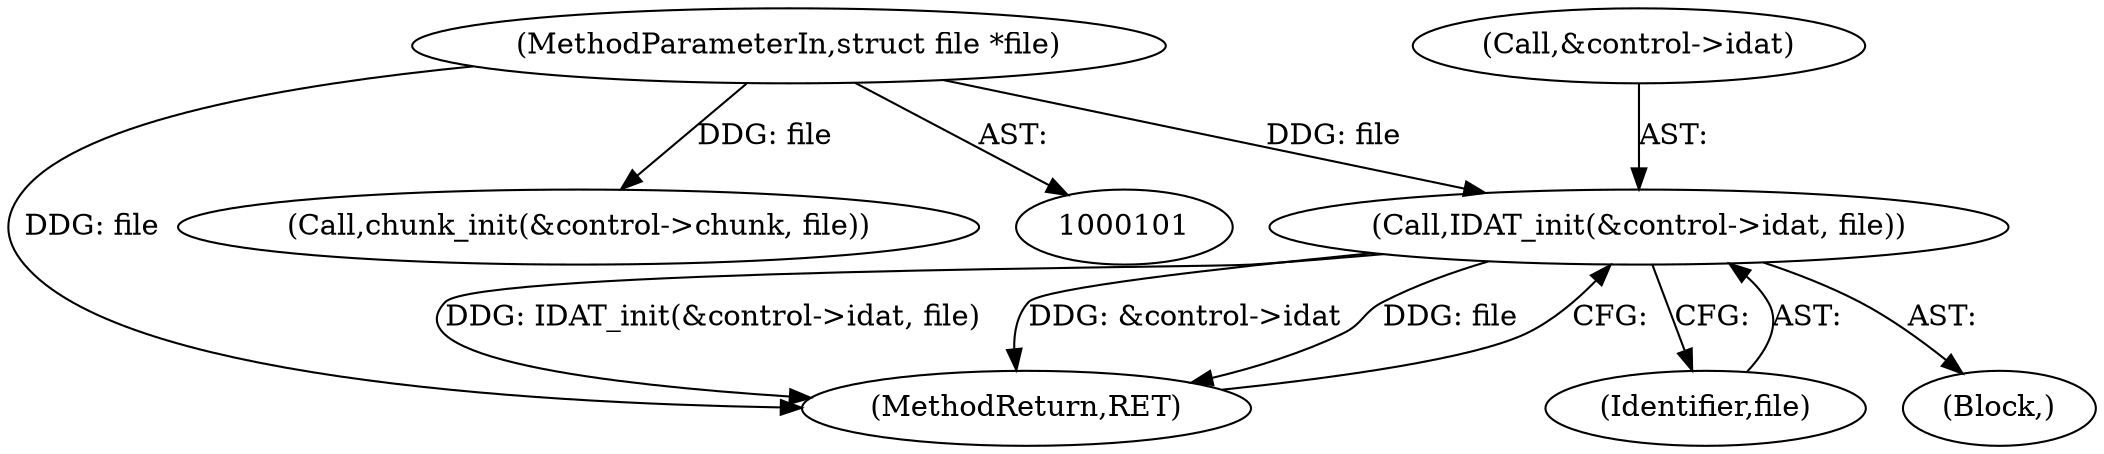 digraph "0_Android_9d4853418ab2f754c2b63e091c29c5529b8b86ca_163@pointer" {
"1000114" [label="(Call,IDAT_init(&control->idat, file))"];
"1000102" [label="(MethodParameterIn,struct file *file)"];
"1000107" [label="(Block,)"];
"1000134" [label="(MethodReturn,RET)"];
"1000115" [label="(Call,&control->idat)"];
"1000128" [label="(Call,chunk_init(&control->chunk, file))"];
"1000119" [label="(Identifier,file)"];
"1000102" [label="(MethodParameterIn,struct file *file)"];
"1000114" [label="(Call,IDAT_init(&control->idat, file))"];
"1000114" -> "1000107"  [label="AST: "];
"1000114" -> "1000119"  [label="CFG: "];
"1000115" -> "1000114"  [label="AST: "];
"1000119" -> "1000114"  [label="AST: "];
"1000134" -> "1000114"  [label="CFG: "];
"1000114" -> "1000134"  [label="DDG: IDAT_init(&control->idat, file)"];
"1000114" -> "1000134"  [label="DDG: &control->idat"];
"1000114" -> "1000134"  [label="DDG: file"];
"1000102" -> "1000114"  [label="DDG: file"];
"1000102" -> "1000101"  [label="AST: "];
"1000102" -> "1000134"  [label="DDG: file"];
"1000102" -> "1000128"  [label="DDG: file"];
}
